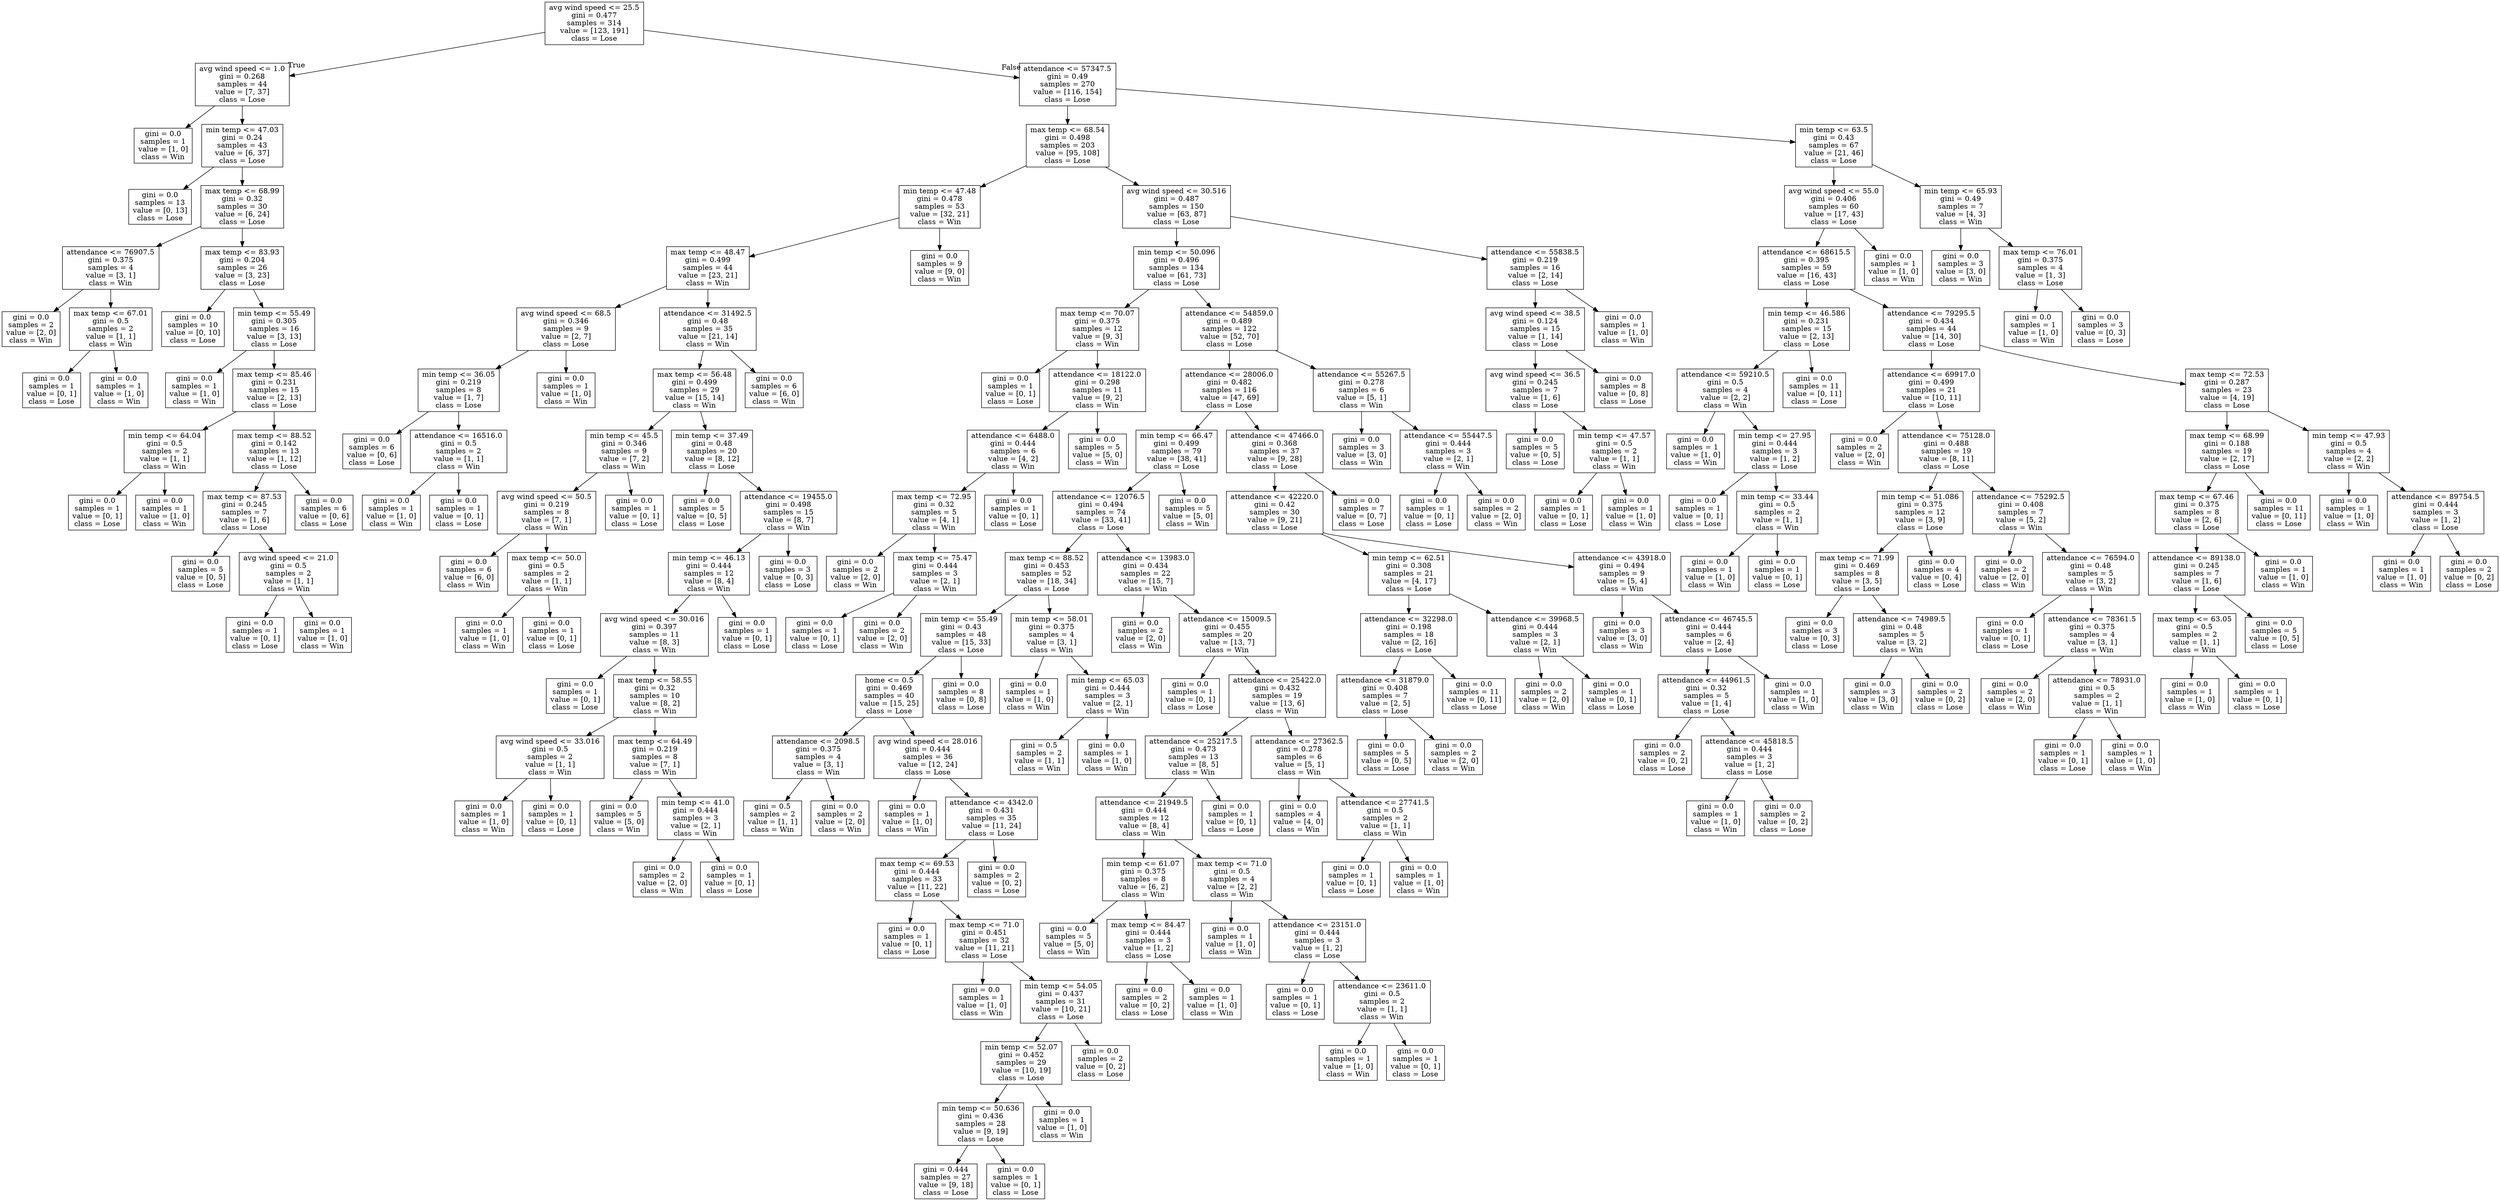 digraph Tree {
node [shape=box] ;
0 [label="avg wind speed <= 25.5\ngini = 0.477\nsamples = 314\nvalue = [123, 191]\nclass = Lose"] ;
1 [label="avg wind speed <= 1.0\ngini = 0.268\nsamples = 44\nvalue = [7, 37]\nclass = Lose"] ;
0 -> 1 [labeldistance=2.5, labelangle=45, headlabel="True"] ;
2 [label="gini = 0.0\nsamples = 1\nvalue = [1, 0]\nclass = Win"] ;
1 -> 2 ;
3 [label="min temp <= 47.03\ngini = 0.24\nsamples = 43\nvalue = [6, 37]\nclass = Lose"] ;
1 -> 3 ;
4 [label="gini = 0.0\nsamples = 13\nvalue = [0, 13]\nclass = Lose"] ;
3 -> 4 ;
5 [label="max temp <= 68.99\ngini = 0.32\nsamples = 30\nvalue = [6, 24]\nclass = Lose"] ;
3 -> 5 ;
6 [label="attendance <= 76907.5\ngini = 0.375\nsamples = 4\nvalue = [3, 1]\nclass = Win"] ;
5 -> 6 ;
7 [label="gini = 0.0\nsamples = 2\nvalue = [2, 0]\nclass = Win"] ;
6 -> 7 ;
8 [label="max temp <= 67.01\ngini = 0.5\nsamples = 2\nvalue = [1, 1]\nclass = Win"] ;
6 -> 8 ;
9 [label="gini = 0.0\nsamples = 1\nvalue = [0, 1]\nclass = Lose"] ;
8 -> 9 ;
10 [label="gini = 0.0\nsamples = 1\nvalue = [1, 0]\nclass = Win"] ;
8 -> 10 ;
11 [label="max temp <= 83.93\ngini = 0.204\nsamples = 26\nvalue = [3, 23]\nclass = Lose"] ;
5 -> 11 ;
12 [label="gini = 0.0\nsamples = 10\nvalue = [0, 10]\nclass = Lose"] ;
11 -> 12 ;
13 [label="min temp <= 55.49\ngini = 0.305\nsamples = 16\nvalue = [3, 13]\nclass = Lose"] ;
11 -> 13 ;
14 [label="gini = 0.0\nsamples = 1\nvalue = [1, 0]\nclass = Win"] ;
13 -> 14 ;
15 [label="max temp <= 85.46\ngini = 0.231\nsamples = 15\nvalue = [2, 13]\nclass = Lose"] ;
13 -> 15 ;
16 [label="min temp <= 64.04\ngini = 0.5\nsamples = 2\nvalue = [1, 1]\nclass = Win"] ;
15 -> 16 ;
17 [label="gini = 0.0\nsamples = 1\nvalue = [0, 1]\nclass = Lose"] ;
16 -> 17 ;
18 [label="gini = 0.0\nsamples = 1\nvalue = [1, 0]\nclass = Win"] ;
16 -> 18 ;
19 [label="max temp <= 88.52\ngini = 0.142\nsamples = 13\nvalue = [1, 12]\nclass = Lose"] ;
15 -> 19 ;
20 [label="max temp <= 87.53\ngini = 0.245\nsamples = 7\nvalue = [1, 6]\nclass = Lose"] ;
19 -> 20 ;
21 [label="gini = 0.0\nsamples = 5\nvalue = [0, 5]\nclass = Lose"] ;
20 -> 21 ;
22 [label="avg wind speed <= 21.0\ngini = 0.5\nsamples = 2\nvalue = [1, 1]\nclass = Win"] ;
20 -> 22 ;
23 [label="gini = 0.0\nsamples = 1\nvalue = [0, 1]\nclass = Lose"] ;
22 -> 23 ;
24 [label="gini = 0.0\nsamples = 1\nvalue = [1, 0]\nclass = Win"] ;
22 -> 24 ;
25 [label="gini = 0.0\nsamples = 6\nvalue = [0, 6]\nclass = Lose"] ;
19 -> 25 ;
26 [label="attendance <= 57347.5\ngini = 0.49\nsamples = 270\nvalue = [116, 154]\nclass = Lose"] ;
0 -> 26 [labeldistance=2.5, labelangle=-45, headlabel="False"] ;
27 [label="max temp <= 68.54\ngini = 0.498\nsamples = 203\nvalue = [95, 108]\nclass = Lose"] ;
26 -> 27 ;
28 [label="min temp <= 47.48\ngini = 0.478\nsamples = 53\nvalue = [32, 21]\nclass = Win"] ;
27 -> 28 ;
29 [label="max temp <= 48.47\ngini = 0.499\nsamples = 44\nvalue = [23, 21]\nclass = Win"] ;
28 -> 29 ;
30 [label="avg wind speed <= 68.5\ngini = 0.346\nsamples = 9\nvalue = [2, 7]\nclass = Lose"] ;
29 -> 30 ;
31 [label="min temp <= 36.05\ngini = 0.219\nsamples = 8\nvalue = [1, 7]\nclass = Lose"] ;
30 -> 31 ;
32 [label="gini = 0.0\nsamples = 6\nvalue = [0, 6]\nclass = Lose"] ;
31 -> 32 ;
33 [label="attendance <= 16516.0\ngini = 0.5\nsamples = 2\nvalue = [1, 1]\nclass = Win"] ;
31 -> 33 ;
34 [label="gini = 0.0\nsamples = 1\nvalue = [1, 0]\nclass = Win"] ;
33 -> 34 ;
35 [label="gini = 0.0\nsamples = 1\nvalue = [0, 1]\nclass = Lose"] ;
33 -> 35 ;
36 [label="gini = 0.0\nsamples = 1\nvalue = [1, 0]\nclass = Win"] ;
30 -> 36 ;
37 [label="attendance <= 31492.5\ngini = 0.48\nsamples = 35\nvalue = [21, 14]\nclass = Win"] ;
29 -> 37 ;
38 [label="max temp <= 56.48\ngini = 0.499\nsamples = 29\nvalue = [15, 14]\nclass = Win"] ;
37 -> 38 ;
39 [label="min temp <= 45.5\ngini = 0.346\nsamples = 9\nvalue = [7, 2]\nclass = Win"] ;
38 -> 39 ;
40 [label="avg wind speed <= 50.5\ngini = 0.219\nsamples = 8\nvalue = [7, 1]\nclass = Win"] ;
39 -> 40 ;
41 [label="gini = 0.0\nsamples = 6\nvalue = [6, 0]\nclass = Win"] ;
40 -> 41 ;
42 [label="max temp <= 50.0\ngini = 0.5\nsamples = 2\nvalue = [1, 1]\nclass = Win"] ;
40 -> 42 ;
43 [label="gini = 0.0\nsamples = 1\nvalue = [1, 0]\nclass = Win"] ;
42 -> 43 ;
44 [label="gini = 0.0\nsamples = 1\nvalue = [0, 1]\nclass = Lose"] ;
42 -> 44 ;
45 [label="gini = 0.0\nsamples = 1\nvalue = [0, 1]\nclass = Lose"] ;
39 -> 45 ;
46 [label="min temp <= 37.49\ngini = 0.48\nsamples = 20\nvalue = [8, 12]\nclass = Lose"] ;
38 -> 46 ;
47 [label="gini = 0.0\nsamples = 5\nvalue = [0, 5]\nclass = Lose"] ;
46 -> 47 ;
48 [label="attendance <= 19455.0\ngini = 0.498\nsamples = 15\nvalue = [8, 7]\nclass = Win"] ;
46 -> 48 ;
49 [label="min temp <= 46.13\ngini = 0.444\nsamples = 12\nvalue = [8, 4]\nclass = Win"] ;
48 -> 49 ;
50 [label="avg wind speed <= 30.016\ngini = 0.397\nsamples = 11\nvalue = [8, 3]\nclass = Win"] ;
49 -> 50 ;
51 [label="gini = 0.0\nsamples = 1\nvalue = [0, 1]\nclass = Lose"] ;
50 -> 51 ;
52 [label="max temp <= 58.55\ngini = 0.32\nsamples = 10\nvalue = [8, 2]\nclass = Win"] ;
50 -> 52 ;
53 [label="avg wind speed <= 33.016\ngini = 0.5\nsamples = 2\nvalue = [1, 1]\nclass = Win"] ;
52 -> 53 ;
54 [label="gini = 0.0\nsamples = 1\nvalue = [1, 0]\nclass = Win"] ;
53 -> 54 ;
55 [label="gini = 0.0\nsamples = 1\nvalue = [0, 1]\nclass = Lose"] ;
53 -> 55 ;
56 [label="max temp <= 64.49\ngini = 0.219\nsamples = 8\nvalue = [7, 1]\nclass = Win"] ;
52 -> 56 ;
57 [label="gini = 0.0\nsamples = 5\nvalue = [5, 0]\nclass = Win"] ;
56 -> 57 ;
58 [label="min temp <= 41.0\ngini = 0.444\nsamples = 3\nvalue = [2, 1]\nclass = Win"] ;
56 -> 58 ;
59 [label="gini = 0.0\nsamples = 2\nvalue = [2, 0]\nclass = Win"] ;
58 -> 59 ;
60 [label="gini = 0.0\nsamples = 1\nvalue = [0, 1]\nclass = Lose"] ;
58 -> 60 ;
61 [label="gini = 0.0\nsamples = 1\nvalue = [0, 1]\nclass = Lose"] ;
49 -> 61 ;
62 [label="gini = 0.0\nsamples = 3\nvalue = [0, 3]\nclass = Lose"] ;
48 -> 62 ;
63 [label="gini = 0.0\nsamples = 6\nvalue = [6, 0]\nclass = Win"] ;
37 -> 63 ;
64 [label="gini = 0.0\nsamples = 9\nvalue = [9, 0]\nclass = Win"] ;
28 -> 64 ;
65 [label="avg wind speed <= 30.516\ngini = 0.487\nsamples = 150\nvalue = [63, 87]\nclass = Lose"] ;
27 -> 65 ;
66 [label="min temp <= 50.096\ngini = 0.496\nsamples = 134\nvalue = [61, 73]\nclass = Lose"] ;
65 -> 66 ;
67 [label="max temp <= 70.07\ngini = 0.375\nsamples = 12\nvalue = [9, 3]\nclass = Win"] ;
66 -> 67 ;
68 [label="gini = 0.0\nsamples = 1\nvalue = [0, 1]\nclass = Lose"] ;
67 -> 68 ;
69 [label="attendance <= 18122.0\ngini = 0.298\nsamples = 11\nvalue = [9, 2]\nclass = Win"] ;
67 -> 69 ;
70 [label="attendance <= 6488.0\ngini = 0.444\nsamples = 6\nvalue = [4, 2]\nclass = Win"] ;
69 -> 70 ;
71 [label="max temp <= 72.95\ngini = 0.32\nsamples = 5\nvalue = [4, 1]\nclass = Win"] ;
70 -> 71 ;
72 [label="gini = 0.0\nsamples = 2\nvalue = [2, 0]\nclass = Win"] ;
71 -> 72 ;
73 [label="max temp <= 75.47\ngini = 0.444\nsamples = 3\nvalue = [2, 1]\nclass = Win"] ;
71 -> 73 ;
74 [label="gini = 0.0\nsamples = 1\nvalue = [0, 1]\nclass = Lose"] ;
73 -> 74 ;
75 [label="gini = 0.0\nsamples = 2\nvalue = [2, 0]\nclass = Win"] ;
73 -> 75 ;
76 [label="gini = 0.0\nsamples = 1\nvalue = [0, 1]\nclass = Lose"] ;
70 -> 76 ;
77 [label="gini = 0.0\nsamples = 5\nvalue = [5, 0]\nclass = Win"] ;
69 -> 77 ;
78 [label="attendance <= 54859.0\ngini = 0.489\nsamples = 122\nvalue = [52, 70]\nclass = Lose"] ;
66 -> 78 ;
79 [label="attendance <= 28006.0\ngini = 0.482\nsamples = 116\nvalue = [47, 69]\nclass = Lose"] ;
78 -> 79 ;
80 [label="min temp <= 66.47\ngini = 0.499\nsamples = 79\nvalue = [38, 41]\nclass = Lose"] ;
79 -> 80 ;
81 [label="attendance <= 12076.5\ngini = 0.494\nsamples = 74\nvalue = [33, 41]\nclass = Lose"] ;
80 -> 81 ;
82 [label="max temp <= 88.52\ngini = 0.453\nsamples = 52\nvalue = [18, 34]\nclass = Lose"] ;
81 -> 82 ;
83 [label="min temp <= 55.49\ngini = 0.43\nsamples = 48\nvalue = [15, 33]\nclass = Lose"] ;
82 -> 83 ;
84 [label="home <= 0.5\ngini = 0.469\nsamples = 40\nvalue = [15, 25]\nclass = Lose"] ;
83 -> 84 ;
85 [label="attendance <= 2098.5\ngini = 0.375\nsamples = 4\nvalue = [3, 1]\nclass = Win"] ;
84 -> 85 ;
86 [label="gini = 0.5\nsamples = 2\nvalue = [1, 1]\nclass = Win"] ;
85 -> 86 ;
87 [label="gini = 0.0\nsamples = 2\nvalue = [2, 0]\nclass = Win"] ;
85 -> 87 ;
88 [label="avg wind speed <= 28.016\ngini = 0.444\nsamples = 36\nvalue = [12, 24]\nclass = Lose"] ;
84 -> 88 ;
89 [label="gini = 0.0\nsamples = 1\nvalue = [1, 0]\nclass = Win"] ;
88 -> 89 ;
90 [label="attendance <= 4342.0\ngini = 0.431\nsamples = 35\nvalue = [11, 24]\nclass = Lose"] ;
88 -> 90 ;
91 [label="max temp <= 69.53\ngini = 0.444\nsamples = 33\nvalue = [11, 22]\nclass = Lose"] ;
90 -> 91 ;
92 [label="gini = 0.0\nsamples = 1\nvalue = [0, 1]\nclass = Lose"] ;
91 -> 92 ;
93 [label="max temp <= 71.0\ngini = 0.451\nsamples = 32\nvalue = [11, 21]\nclass = Lose"] ;
91 -> 93 ;
94 [label="gini = 0.0\nsamples = 1\nvalue = [1, 0]\nclass = Win"] ;
93 -> 94 ;
95 [label="min temp <= 54.05\ngini = 0.437\nsamples = 31\nvalue = [10, 21]\nclass = Lose"] ;
93 -> 95 ;
96 [label="min temp <= 52.07\ngini = 0.452\nsamples = 29\nvalue = [10, 19]\nclass = Lose"] ;
95 -> 96 ;
97 [label="min temp <= 50.636\ngini = 0.436\nsamples = 28\nvalue = [9, 19]\nclass = Lose"] ;
96 -> 97 ;
98 [label="gini = 0.444\nsamples = 27\nvalue = [9, 18]\nclass = Lose"] ;
97 -> 98 ;
99 [label="gini = 0.0\nsamples = 1\nvalue = [0, 1]\nclass = Lose"] ;
97 -> 99 ;
100 [label="gini = 0.0\nsamples = 1\nvalue = [1, 0]\nclass = Win"] ;
96 -> 100 ;
101 [label="gini = 0.0\nsamples = 2\nvalue = [0, 2]\nclass = Lose"] ;
95 -> 101 ;
102 [label="gini = 0.0\nsamples = 2\nvalue = [0, 2]\nclass = Lose"] ;
90 -> 102 ;
103 [label="gini = 0.0\nsamples = 8\nvalue = [0, 8]\nclass = Lose"] ;
83 -> 103 ;
104 [label="min temp <= 58.01\ngini = 0.375\nsamples = 4\nvalue = [3, 1]\nclass = Win"] ;
82 -> 104 ;
105 [label="gini = 0.0\nsamples = 1\nvalue = [1, 0]\nclass = Win"] ;
104 -> 105 ;
106 [label="min temp <= 65.03\ngini = 0.444\nsamples = 3\nvalue = [2, 1]\nclass = Win"] ;
104 -> 106 ;
107 [label="gini = 0.5\nsamples = 2\nvalue = [1, 1]\nclass = Win"] ;
106 -> 107 ;
108 [label="gini = 0.0\nsamples = 1\nvalue = [1, 0]\nclass = Win"] ;
106 -> 108 ;
109 [label="attendance <= 13983.0\ngini = 0.434\nsamples = 22\nvalue = [15, 7]\nclass = Win"] ;
81 -> 109 ;
110 [label="gini = 0.0\nsamples = 2\nvalue = [2, 0]\nclass = Win"] ;
109 -> 110 ;
111 [label="attendance <= 15009.5\ngini = 0.455\nsamples = 20\nvalue = [13, 7]\nclass = Win"] ;
109 -> 111 ;
112 [label="gini = 0.0\nsamples = 1\nvalue = [0, 1]\nclass = Lose"] ;
111 -> 112 ;
113 [label="attendance <= 25422.0\ngini = 0.432\nsamples = 19\nvalue = [13, 6]\nclass = Win"] ;
111 -> 113 ;
114 [label="attendance <= 25217.5\ngini = 0.473\nsamples = 13\nvalue = [8, 5]\nclass = Win"] ;
113 -> 114 ;
115 [label="attendance <= 21949.5\ngini = 0.444\nsamples = 12\nvalue = [8, 4]\nclass = Win"] ;
114 -> 115 ;
116 [label="min temp <= 61.07\ngini = 0.375\nsamples = 8\nvalue = [6, 2]\nclass = Win"] ;
115 -> 116 ;
117 [label="gini = 0.0\nsamples = 5\nvalue = [5, 0]\nclass = Win"] ;
116 -> 117 ;
118 [label="max temp <= 84.47\ngini = 0.444\nsamples = 3\nvalue = [1, 2]\nclass = Lose"] ;
116 -> 118 ;
119 [label="gini = 0.0\nsamples = 2\nvalue = [0, 2]\nclass = Lose"] ;
118 -> 119 ;
120 [label="gini = 0.0\nsamples = 1\nvalue = [1, 0]\nclass = Win"] ;
118 -> 120 ;
121 [label="max temp <= 71.0\ngini = 0.5\nsamples = 4\nvalue = [2, 2]\nclass = Win"] ;
115 -> 121 ;
122 [label="gini = 0.0\nsamples = 1\nvalue = [1, 0]\nclass = Win"] ;
121 -> 122 ;
123 [label="attendance <= 23151.0\ngini = 0.444\nsamples = 3\nvalue = [1, 2]\nclass = Lose"] ;
121 -> 123 ;
124 [label="gini = 0.0\nsamples = 1\nvalue = [0, 1]\nclass = Lose"] ;
123 -> 124 ;
125 [label="attendance <= 23611.0\ngini = 0.5\nsamples = 2\nvalue = [1, 1]\nclass = Win"] ;
123 -> 125 ;
126 [label="gini = 0.0\nsamples = 1\nvalue = [1, 0]\nclass = Win"] ;
125 -> 126 ;
127 [label="gini = 0.0\nsamples = 1\nvalue = [0, 1]\nclass = Lose"] ;
125 -> 127 ;
128 [label="gini = 0.0\nsamples = 1\nvalue = [0, 1]\nclass = Lose"] ;
114 -> 128 ;
129 [label="attendance <= 27362.5\ngini = 0.278\nsamples = 6\nvalue = [5, 1]\nclass = Win"] ;
113 -> 129 ;
130 [label="gini = 0.0\nsamples = 4\nvalue = [4, 0]\nclass = Win"] ;
129 -> 130 ;
131 [label="attendance <= 27741.5\ngini = 0.5\nsamples = 2\nvalue = [1, 1]\nclass = Win"] ;
129 -> 131 ;
132 [label="gini = 0.0\nsamples = 1\nvalue = [0, 1]\nclass = Lose"] ;
131 -> 132 ;
133 [label="gini = 0.0\nsamples = 1\nvalue = [1, 0]\nclass = Win"] ;
131 -> 133 ;
134 [label="gini = 0.0\nsamples = 5\nvalue = [5, 0]\nclass = Win"] ;
80 -> 134 ;
135 [label="attendance <= 47466.0\ngini = 0.368\nsamples = 37\nvalue = [9, 28]\nclass = Lose"] ;
79 -> 135 ;
136 [label="attendance <= 42220.0\ngini = 0.42\nsamples = 30\nvalue = [9, 21]\nclass = Lose"] ;
135 -> 136 ;
137 [label="min temp <= 62.51\ngini = 0.308\nsamples = 21\nvalue = [4, 17]\nclass = Lose"] ;
136 -> 137 ;
138 [label="attendance <= 32298.0\ngini = 0.198\nsamples = 18\nvalue = [2, 16]\nclass = Lose"] ;
137 -> 138 ;
139 [label="attendance <= 31879.0\ngini = 0.408\nsamples = 7\nvalue = [2, 5]\nclass = Lose"] ;
138 -> 139 ;
140 [label="gini = 0.0\nsamples = 5\nvalue = [0, 5]\nclass = Lose"] ;
139 -> 140 ;
141 [label="gini = 0.0\nsamples = 2\nvalue = [2, 0]\nclass = Win"] ;
139 -> 141 ;
142 [label="gini = 0.0\nsamples = 11\nvalue = [0, 11]\nclass = Lose"] ;
138 -> 142 ;
143 [label="attendance <= 39968.5\ngini = 0.444\nsamples = 3\nvalue = [2, 1]\nclass = Win"] ;
137 -> 143 ;
144 [label="gini = 0.0\nsamples = 2\nvalue = [2, 0]\nclass = Win"] ;
143 -> 144 ;
145 [label="gini = 0.0\nsamples = 1\nvalue = [0, 1]\nclass = Lose"] ;
143 -> 145 ;
146 [label="attendance <= 43918.0\ngini = 0.494\nsamples = 9\nvalue = [5, 4]\nclass = Win"] ;
136 -> 146 ;
147 [label="gini = 0.0\nsamples = 3\nvalue = [3, 0]\nclass = Win"] ;
146 -> 147 ;
148 [label="attendance <= 46745.5\ngini = 0.444\nsamples = 6\nvalue = [2, 4]\nclass = Lose"] ;
146 -> 148 ;
149 [label="attendance <= 44961.5\ngini = 0.32\nsamples = 5\nvalue = [1, 4]\nclass = Lose"] ;
148 -> 149 ;
150 [label="gini = 0.0\nsamples = 2\nvalue = [0, 2]\nclass = Lose"] ;
149 -> 150 ;
151 [label="attendance <= 45818.5\ngini = 0.444\nsamples = 3\nvalue = [1, 2]\nclass = Lose"] ;
149 -> 151 ;
152 [label="gini = 0.0\nsamples = 1\nvalue = [1, 0]\nclass = Win"] ;
151 -> 152 ;
153 [label="gini = 0.0\nsamples = 2\nvalue = [0, 2]\nclass = Lose"] ;
151 -> 153 ;
154 [label="gini = 0.0\nsamples = 1\nvalue = [1, 0]\nclass = Win"] ;
148 -> 154 ;
155 [label="gini = 0.0\nsamples = 7\nvalue = [0, 7]\nclass = Lose"] ;
135 -> 155 ;
156 [label="attendance <= 55267.5\ngini = 0.278\nsamples = 6\nvalue = [5, 1]\nclass = Win"] ;
78 -> 156 ;
157 [label="gini = 0.0\nsamples = 3\nvalue = [3, 0]\nclass = Win"] ;
156 -> 157 ;
158 [label="attendance <= 55447.5\ngini = 0.444\nsamples = 3\nvalue = [2, 1]\nclass = Win"] ;
156 -> 158 ;
159 [label="gini = 0.0\nsamples = 1\nvalue = [0, 1]\nclass = Lose"] ;
158 -> 159 ;
160 [label="gini = 0.0\nsamples = 2\nvalue = [2, 0]\nclass = Win"] ;
158 -> 160 ;
161 [label="attendance <= 55838.5\ngini = 0.219\nsamples = 16\nvalue = [2, 14]\nclass = Lose"] ;
65 -> 161 ;
162 [label="avg wind speed <= 38.5\ngini = 0.124\nsamples = 15\nvalue = [1, 14]\nclass = Lose"] ;
161 -> 162 ;
163 [label="avg wind speed <= 36.5\ngini = 0.245\nsamples = 7\nvalue = [1, 6]\nclass = Lose"] ;
162 -> 163 ;
164 [label="gini = 0.0\nsamples = 5\nvalue = [0, 5]\nclass = Lose"] ;
163 -> 164 ;
165 [label="min temp <= 47.57\ngini = 0.5\nsamples = 2\nvalue = [1, 1]\nclass = Win"] ;
163 -> 165 ;
166 [label="gini = 0.0\nsamples = 1\nvalue = [0, 1]\nclass = Lose"] ;
165 -> 166 ;
167 [label="gini = 0.0\nsamples = 1\nvalue = [1, 0]\nclass = Win"] ;
165 -> 167 ;
168 [label="gini = 0.0\nsamples = 8\nvalue = [0, 8]\nclass = Lose"] ;
162 -> 168 ;
169 [label="gini = 0.0\nsamples = 1\nvalue = [1, 0]\nclass = Win"] ;
161 -> 169 ;
170 [label="min temp <= 63.5\ngini = 0.43\nsamples = 67\nvalue = [21, 46]\nclass = Lose"] ;
26 -> 170 ;
171 [label="avg wind speed <= 55.0\ngini = 0.406\nsamples = 60\nvalue = [17, 43]\nclass = Lose"] ;
170 -> 171 ;
172 [label="attendance <= 68615.5\ngini = 0.395\nsamples = 59\nvalue = [16, 43]\nclass = Lose"] ;
171 -> 172 ;
173 [label="min temp <= 46.586\ngini = 0.231\nsamples = 15\nvalue = [2, 13]\nclass = Lose"] ;
172 -> 173 ;
174 [label="attendance <= 59210.5\ngini = 0.5\nsamples = 4\nvalue = [2, 2]\nclass = Win"] ;
173 -> 174 ;
175 [label="gini = 0.0\nsamples = 1\nvalue = [1, 0]\nclass = Win"] ;
174 -> 175 ;
176 [label="min temp <= 27.95\ngini = 0.444\nsamples = 3\nvalue = [1, 2]\nclass = Lose"] ;
174 -> 176 ;
177 [label="gini = 0.0\nsamples = 1\nvalue = [0, 1]\nclass = Lose"] ;
176 -> 177 ;
178 [label="min temp <= 33.44\ngini = 0.5\nsamples = 2\nvalue = [1, 1]\nclass = Win"] ;
176 -> 178 ;
179 [label="gini = 0.0\nsamples = 1\nvalue = [1, 0]\nclass = Win"] ;
178 -> 179 ;
180 [label="gini = 0.0\nsamples = 1\nvalue = [0, 1]\nclass = Lose"] ;
178 -> 180 ;
181 [label="gini = 0.0\nsamples = 11\nvalue = [0, 11]\nclass = Lose"] ;
173 -> 181 ;
182 [label="attendance <= 79295.5\ngini = 0.434\nsamples = 44\nvalue = [14, 30]\nclass = Lose"] ;
172 -> 182 ;
183 [label="attendance <= 69917.0\ngini = 0.499\nsamples = 21\nvalue = [10, 11]\nclass = Lose"] ;
182 -> 183 ;
184 [label="gini = 0.0\nsamples = 2\nvalue = [2, 0]\nclass = Win"] ;
183 -> 184 ;
185 [label="attendance <= 75128.0\ngini = 0.488\nsamples = 19\nvalue = [8, 11]\nclass = Lose"] ;
183 -> 185 ;
186 [label="min temp <= 51.086\ngini = 0.375\nsamples = 12\nvalue = [3, 9]\nclass = Lose"] ;
185 -> 186 ;
187 [label="max temp <= 71.99\ngini = 0.469\nsamples = 8\nvalue = [3, 5]\nclass = Lose"] ;
186 -> 187 ;
188 [label="gini = 0.0\nsamples = 3\nvalue = [0, 3]\nclass = Lose"] ;
187 -> 188 ;
189 [label="attendance <= 74989.5\ngini = 0.48\nsamples = 5\nvalue = [3, 2]\nclass = Win"] ;
187 -> 189 ;
190 [label="gini = 0.0\nsamples = 3\nvalue = [3, 0]\nclass = Win"] ;
189 -> 190 ;
191 [label="gini = 0.0\nsamples = 2\nvalue = [0, 2]\nclass = Lose"] ;
189 -> 191 ;
192 [label="gini = 0.0\nsamples = 4\nvalue = [0, 4]\nclass = Lose"] ;
186 -> 192 ;
193 [label="attendance <= 75292.5\ngini = 0.408\nsamples = 7\nvalue = [5, 2]\nclass = Win"] ;
185 -> 193 ;
194 [label="gini = 0.0\nsamples = 2\nvalue = [2, 0]\nclass = Win"] ;
193 -> 194 ;
195 [label="attendance <= 76594.0\ngini = 0.48\nsamples = 5\nvalue = [3, 2]\nclass = Win"] ;
193 -> 195 ;
196 [label="gini = 0.0\nsamples = 1\nvalue = [0, 1]\nclass = Lose"] ;
195 -> 196 ;
197 [label="attendance <= 78361.5\ngini = 0.375\nsamples = 4\nvalue = [3, 1]\nclass = Win"] ;
195 -> 197 ;
198 [label="gini = 0.0\nsamples = 2\nvalue = [2, 0]\nclass = Win"] ;
197 -> 198 ;
199 [label="attendance <= 78931.0\ngini = 0.5\nsamples = 2\nvalue = [1, 1]\nclass = Win"] ;
197 -> 199 ;
200 [label="gini = 0.0\nsamples = 1\nvalue = [0, 1]\nclass = Lose"] ;
199 -> 200 ;
201 [label="gini = 0.0\nsamples = 1\nvalue = [1, 0]\nclass = Win"] ;
199 -> 201 ;
202 [label="max temp <= 72.53\ngini = 0.287\nsamples = 23\nvalue = [4, 19]\nclass = Lose"] ;
182 -> 202 ;
203 [label="max temp <= 68.99\ngini = 0.188\nsamples = 19\nvalue = [2, 17]\nclass = Lose"] ;
202 -> 203 ;
204 [label="max temp <= 67.46\ngini = 0.375\nsamples = 8\nvalue = [2, 6]\nclass = Lose"] ;
203 -> 204 ;
205 [label="attendance <= 89138.0\ngini = 0.245\nsamples = 7\nvalue = [1, 6]\nclass = Lose"] ;
204 -> 205 ;
206 [label="max temp <= 63.05\ngini = 0.5\nsamples = 2\nvalue = [1, 1]\nclass = Win"] ;
205 -> 206 ;
207 [label="gini = 0.0\nsamples = 1\nvalue = [1, 0]\nclass = Win"] ;
206 -> 207 ;
208 [label="gini = 0.0\nsamples = 1\nvalue = [0, 1]\nclass = Lose"] ;
206 -> 208 ;
209 [label="gini = 0.0\nsamples = 5\nvalue = [0, 5]\nclass = Lose"] ;
205 -> 209 ;
210 [label="gini = 0.0\nsamples = 1\nvalue = [1, 0]\nclass = Win"] ;
204 -> 210 ;
211 [label="gini = 0.0\nsamples = 11\nvalue = [0, 11]\nclass = Lose"] ;
203 -> 211 ;
212 [label="min temp <= 47.93\ngini = 0.5\nsamples = 4\nvalue = [2, 2]\nclass = Win"] ;
202 -> 212 ;
213 [label="gini = 0.0\nsamples = 1\nvalue = [1, 0]\nclass = Win"] ;
212 -> 213 ;
214 [label="attendance <= 89754.5\ngini = 0.444\nsamples = 3\nvalue = [1, 2]\nclass = Lose"] ;
212 -> 214 ;
215 [label="gini = 0.0\nsamples = 1\nvalue = [1, 0]\nclass = Win"] ;
214 -> 215 ;
216 [label="gini = 0.0\nsamples = 2\nvalue = [0, 2]\nclass = Lose"] ;
214 -> 216 ;
217 [label="gini = 0.0\nsamples = 1\nvalue = [1, 0]\nclass = Win"] ;
171 -> 217 ;
218 [label="min temp <= 65.93\ngini = 0.49\nsamples = 7\nvalue = [4, 3]\nclass = Win"] ;
170 -> 218 ;
219 [label="gini = 0.0\nsamples = 3\nvalue = [3, 0]\nclass = Win"] ;
218 -> 219 ;
220 [label="max temp <= 76.01\ngini = 0.375\nsamples = 4\nvalue = [1, 3]\nclass = Lose"] ;
218 -> 220 ;
221 [label="gini = 0.0\nsamples = 1\nvalue = [1, 0]\nclass = Win"] ;
220 -> 221 ;
222 [label="gini = 0.0\nsamples = 3\nvalue = [0, 3]\nclass = Lose"] ;
220 -> 222 ;
}